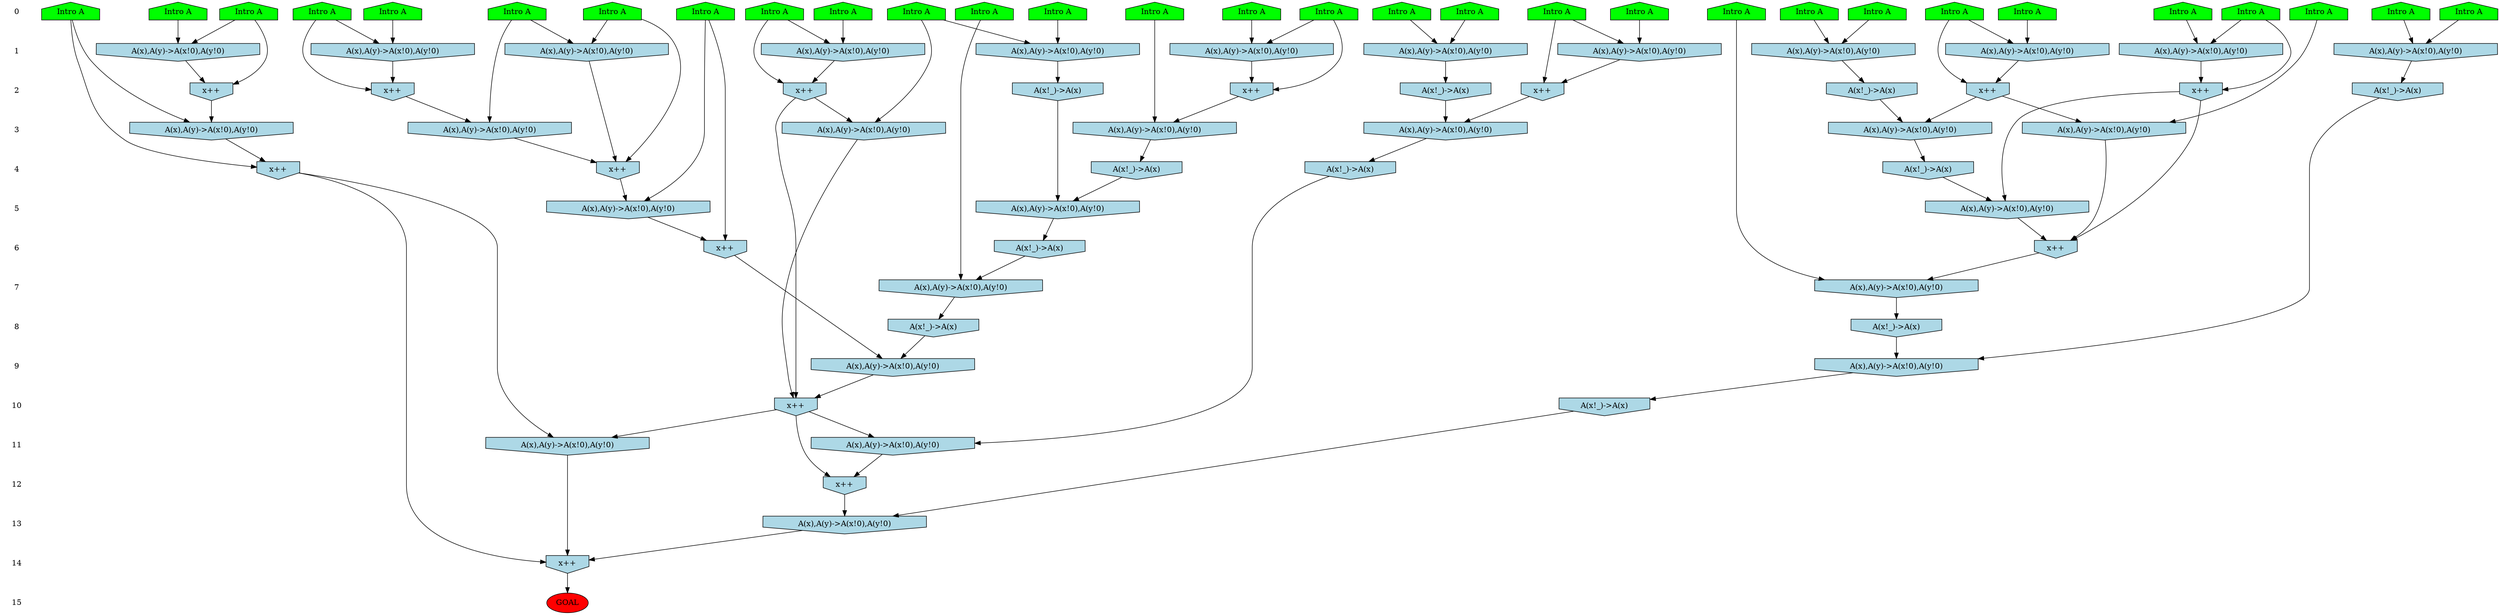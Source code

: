 /* Compression of 1 causal flows obtained in average at 3.028414E+00 t.u */
/* Compressed causal flows were: [983] */
digraph G{
 ranksep=.5 ; 
{ rank = same ; "0" [shape=plaintext] ; node_1 [label ="Intro A", shape=house, style=filled, fillcolor=green] ;
node_2 [label ="Intro A", shape=house, style=filled, fillcolor=green] ;
node_3 [label ="Intro A", shape=house, style=filled, fillcolor=green] ;
node_4 [label ="Intro A", shape=house, style=filled, fillcolor=green] ;
node_5 [label ="Intro A", shape=house, style=filled, fillcolor=green] ;
node_6 [label ="Intro A", shape=house, style=filled, fillcolor=green] ;
node_7 [label ="Intro A", shape=house, style=filled, fillcolor=green] ;
node_8 [label ="Intro A", shape=house, style=filled, fillcolor=green] ;
node_9 [label ="Intro A", shape=house, style=filled, fillcolor=green] ;
node_10 [label ="Intro A", shape=house, style=filled, fillcolor=green] ;
node_11 [label ="Intro A", shape=house, style=filled, fillcolor=green] ;
node_12 [label ="Intro A", shape=house, style=filled, fillcolor=green] ;
node_13 [label ="Intro A", shape=house, style=filled, fillcolor=green] ;
node_14 [label ="Intro A", shape=house, style=filled, fillcolor=green] ;
node_15 [label ="Intro A", shape=house, style=filled, fillcolor=green] ;
node_16 [label ="Intro A", shape=house, style=filled, fillcolor=green] ;
node_17 [label ="Intro A", shape=house, style=filled, fillcolor=green] ;
node_18 [label ="Intro A", shape=house, style=filled, fillcolor=green] ;
node_19 [label ="Intro A", shape=house, style=filled, fillcolor=green] ;
node_20 [label ="Intro A", shape=house, style=filled, fillcolor=green] ;
node_21 [label ="Intro A", shape=house, style=filled, fillcolor=green] ;
node_22 [label ="Intro A", shape=house, style=filled, fillcolor=green] ;
node_23 [label ="Intro A", shape=house, style=filled, fillcolor=green] ;
node_24 [label ="Intro A", shape=house, style=filled, fillcolor=green] ;
node_25 [label ="Intro A", shape=house, style=filled, fillcolor=green] ;
node_26 [label ="Intro A", shape=house, style=filled, fillcolor=green] ;
node_27 [label ="Intro A", shape=house, style=filled, fillcolor=green] ;
node_28 [label ="Intro A", shape=house, style=filled, fillcolor=green] ;
node_29 [label ="Intro A", shape=house, style=filled, fillcolor=green] ;
node_30 [label ="Intro A", shape=house, style=filled, fillcolor=green] ;
}
{ rank = same ; "1" [shape=plaintext] ; node_31 [label="A(x),A(y)->A(x!0),A(y!0)", shape=invhouse, style=filled, fillcolor = lightblue] ;
node_32 [label="A(x),A(y)->A(x!0),A(y!0)", shape=invhouse, style=filled, fillcolor = lightblue] ;
node_34 [label="A(x),A(y)->A(x!0),A(y!0)", shape=invhouse, style=filled, fillcolor = lightblue] ;
node_36 [label="A(x),A(y)->A(x!0),A(y!0)", shape=invhouse, style=filled, fillcolor = lightblue] ;
node_38 [label="A(x),A(y)->A(x!0),A(y!0)", shape=invhouse, style=filled, fillcolor = lightblue] ;
node_40 [label="A(x),A(y)->A(x!0),A(y!0)", shape=invhouse, style=filled, fillcolor = lightblue] ;
node_41 [label="A(x),A(y)->A(x!0),A(y!0)", shape=invhouse, style=filled, fillcolor = lightblue] ;
node_42 [label="A(x),A(y)->A(x!0),A(y!0)", shape=invhouse, style=filled, fillcolor = lightblue] ;
node_48 [label="A(x),A(y)->A(x!0),A(y!0)", shape=invhouse, style=filled, fillcolor = lightblue] ;
node_52 [label="A(x),A(y)->A(x!0),A(y!0)", shape=invhouse, style=filled, fillcolor = lightblue] ;
node_57 [label="A(x),A(y)->A(x!0),A(y!0)", shape=invhouse, style=filled, fillcolor = lightblue] ;
node_60 [label="A(x),A(y)->A(x!0),A(y!0)", shape=invhouse, style=filled, fillcolor = lightblue] ;
}
{ rank = same ; "2" [shape=plaintext] ; node_33 [label="x++", shape=invhouse, style=filled, fillcolor = lightblue] ;
node_35 [label="x++", shape=invhouse, style=filled, fillcolor = lightblue] ;
node_37 [label="x++", shape=invhouse, style=filled, fillcolor = lightblue] ;
node_43 [label="x++", shape=invhouse, style=filled, fillcolor = lightblue] ;
node_44 [label="x++", shape=invhouse, style=filled, fillcolor = lightblue] ;
node_45 [label="A(x!_)->A(x)", shape=invhouse, style=filled, fillcolor = lightblue] ;
node_46 [label="x++", shape=invhouse, style=filled, fillcolor = lightblue] ;
node_49 [label="A(x!_)->A(x)", shape=invhouse, style=filled, fillcolor = lightblue] ;
node_59 [label="A(x!_)->A(x)", shape=invhouse, style=filled, fillcolor = lightblue] ;
node_62 [label="x++", shape=invhouse, style=filled, fillcolor = lightblue] ;
node_65 [label="A(x!_)->A(x)", shape=invhouse, style=filled, fillcolor = lightblue] ;
}
{ rank = same ; "3" [shape=plaintext] ; node_39 [label="A(x),A(y)->A(x!0),A(y!0)", shape=invhouse, style=filled, fillcolor = lightblue] ;
node_50 [label="A(x),A(y)->A(x!0),A(y!0)", shape=invhouse, style=filled, fillcolor = lightblue] ;
node_51 [label="A(x),A(y)->A(x!0),A(y!0)", shape=invhouse, style=filled, fillcolor = lightblue] ;
node_53 [label="A(x),A(y)->A(x!0),A(y!0)", shape=invhouse, style=filled, fillcolor = lightblue] ;
node_54 [label="A(x),A(y)->A(x!0),A(y!0)", shape=invhouse, style=filled, fillcolor = lightblue] ;
node_66 [label="A(x),A(y)->A(x!0),A(y!0)", shape=invhouse, style=filled, fillcolor = lightblue] ;
node_70 [label="A(x),A(y)->A(x!0),A(y!0)", shape=invhouse, style=filled, fillcolor = lightblue] ;
}
{ rank = same ; "4" [shape=plaintext] ; node_47 [label="x++", shape=invhouse, style=filled, fillcolor = lightblue] ;
node_55 [label="A(x!_)->A(x)", shape=invhouse, style=filled, fillcolor = lightblue] ;
node_58 [label="A(x!_)->A(x)", shape=invhouse, style=filled, fillcolor = lightblue] ;
node_73 [label="x++", shape=invhouse, style=filled, fillcolor = lightblue] ;
node_75 [label="A(x!_)->A(x)", shape=invhouse, style=filled, fillcolor = lightblue] ;
}
{ rank = same ; "5" [shape=plaintext] ; node_56 [label="A(x),A(y)->A(x!0),A(y!0)", shape=invhouse, style=filled, fillcolor = lightblue] ;
node_61 [label="A(x),A(y)->A(x!0),A(y!0)", shape=invhouse, style=filled, fillcolor = lightblue] ;
node_63 [label="A(x),A(y)->A(x!0),A(y!0)", shape=invhouse, style=filled, fillcolor = lightblue] ;
}
{ rank = same ; "6" [shape=plaintext] ; node_64 [label="x++", shape=invhouse, style=filled, fillcolor = lightblue] ;
node_67 [label="x++", shape=invhouse, style=filled, fillcolor = lightblue] ;
node_68 [label="A(x!_)->A(x)", shape=invhouse, style=filled, fillcolor = lightblue] ;
}
{ rank = same ; "7" [shape=plaintext] ; node_69 [label="A(x),A(y)->A(x!0),A(y!0)", shape=invhouse, style=filled, fillcolor = lightblue] ;
node_71 [label="A(x),A(y)->A(x!0),A(y!0)", shape=invhouse, style=filled, fillcolor = lightblue] ;
}
{ rank = same ; "8" [shape=plaintext] ; node_72 [label="A(x!_)->A(x)", shape=invhouse, style=filled, fillcolor = lightblue] ;
node_76 [label="A(x!_)->A(x)", shape=invhouse, style=filled, fillcolor = lightblue] ;
}
{ rank = same ; "9" [shape=plaintext] ; node_74 [label="A(x),A(y)->A(x!0),A(y!0)", shape=invhouse, style=filled, fillcolor = lightblue] ;
node_78 [label="A(x),A(y)->A(x!0),A(y!0)", shape=invhouse, style=filled, fillcolor = lightblue] ;
}
{ rank = same ; "10" [shape=plaintext] ; node_77 [label="x++", shape=invhouse, style=filled, fillcolor = lightblue] ;
node_79 [label="A(x!_)->A(x)", shape=invhouse, style=filled, fillcolor = lightblue] ;
}
{ rank = same ; "11" [shape=plaintext] ; node_80 [label="A(x),A(y)->A(x!0),A(y!0)", shape=invhouse, style=filled, fillcolor = lightblue] ;
node_82 [label="A(x),A(y)->A(x!0),A(y!0)", shape=invhouse, style=filled, fillcolor = lightblue] ;
}
{ rank = same ; "12" [shape=plaintext] ; node_81 [label="x++", shape=invhouse, style=filled, fillcolor = lightblue] ;
}
{ rank = same ; "13" [shape=plaintext] ; node_83 [label="A(x),A(y)->A(x!0),A(y!0)", shape=invhouse, style=filled, fillcolor = lightblue] ;
}
{ rank = same ; "14" [shape=plaintext] ; node_84 [label="x++", shape=invhouse, style=filled, fillcolor = lightblue] ;
}
{ rank = same ; "15" [shape=plaintext] ; node_85 [label ="GOAL", style=filled, fillcolor=red] ;
}
"0" -> "1" [style="invis"]; 
"1" -> "2" [style="invis"]; 
"2" -> "3" [style="invis"]; 
"3" -> "4" [style="invis"]; 
"4" -> "5" [style="invis"]; 
"5" -> "6" [style="invis"]; 
"6" -> "7" [style="invis"]; 
"7" -> "8" [style="invis"]; 
"8" -> "9" [style="invis"]; 
"9" -> "10" [style="invis"]; 
"10" -> "11" [style="invis"]; 
"11" -> "12" [style="invis"]; 
"12" -> "13" [style="invis"]; 
"13" -> "14" [style="invis"]; 
"14" -> "15" [style="invis"]; 
node_8 -> node_31
node_9 -> node_31
node_6 -> node_32
node_16 -> node_32
node_9 -> node_33
node_31 -> node_33
node_14 -> node_34
node_19 -> node_34
node_14 -> node_35
node_34 -> node_35
node_1 -> node_36
node_29 -> node_36
node_16 -> node_37
node_32 -> node_37
node_3 -> node_38
node_27 -> node_38
node_11 -> node_39
node_37 -> node_39
node_10 -> node_40
node_11 -> node_40
node_23 -> node_41
node_24 -> node_41
node_2 -> node_42
node_17 -> node_42
node_2 -> node_43
node_42 -> node_43
node_1 -> node_44
node_36 -> node_44
node_41 -> node_45
node_3 -> node_46
node_38 -> node_46
node_10 -> node_47
node_39 -> node_47
node_40 -> node_47
node_5 -> node_48
node_26 -> node_48
node_48 -> node_49
node_44 -> node_50
node_45 -> node_50
node_7 -> node_51
node_44 -> node_51
node_12 -> node_52
node_13 -> node_52
node_20 -> node_53
node_35 -> node_53
node_22 -> node_54
node_33 -> node_54
node_50 -> node_55
node_4 -> node_56
node_47 -> node_56
node_18 -> node_57
node_28 -> node_57
node_53 -> node_58
node_52 -> node_59
node_21 -> node_60
node_25 -> node_60
node_43 -> node_61
node_55 -> node_61
node_25 -> node_62
node_60 -> node_62
node_58 -> node_63
node_59 -> node_63
node_4 -> node_64
node_56 -> node_64
node_57 -> node_65
node_13 -> node_66
node_62 -> node_66
node_43 -> node_67
node_51 -> node_67
node_61 -> node_67
node_63 -> node_68
node_30 -> node_69
node_67 -> node_69
node_46 -> node_70
node_49 -> node_70
node_15 -> node_71
node_68 -> node_71
node_71 -> node_72
node_22 -> node_73
node_54 -> node_73
node_64 -> node_74
node_72 -> node_74
node_70 -> node_75
node_69 -> node_76
node_62 -> node_77
node_66 -> node_77
node_74 -> node_77
node_65 -> node_78
node_76 -> node_78
node_78 -> node_79
node_75 -> node_80
node_77 -> node_80
node_77 -> node_81
node_80 -> node_81
node_73 -> node_82
node_77 -> node_82
node_79 -> node_83
node_81 -> node_83
node_73 -> node_84
node_82 -> node_84
node_83 -> node_84
node_84 -> node_85
}
/*
 Dot generation time: 0.000698
*/